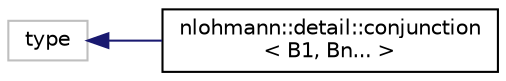 digraph "Graphical Class Hierarchy"
{
  edge [fontname="Helvetica",fontsize="10",labelfontname="Helvetica",labelfontsize="10"];
  node [fontname="Helvetica",fontsize="10",shape=record];
  rankdir="LR";
  Node1 [label="type",height=0.2,width=0.4,color="grey75", fillcolor="white", style="filled"];
  Node1 -> Node2 [dir="back",color="midnightblue",fontsize="10",style="solid",fontname="Helvetica"];
  Node2 [label="nlohmann::detail::conjunction\l\< B1, Bn... \>",height=0.2,width=0.4,color="black", fillcolor="white", style="filled",URL="$structnlohmann_1_1detail_1_1conjunction_3_01B1_00_01Bn_8_8_8_01_4.html"];
}
